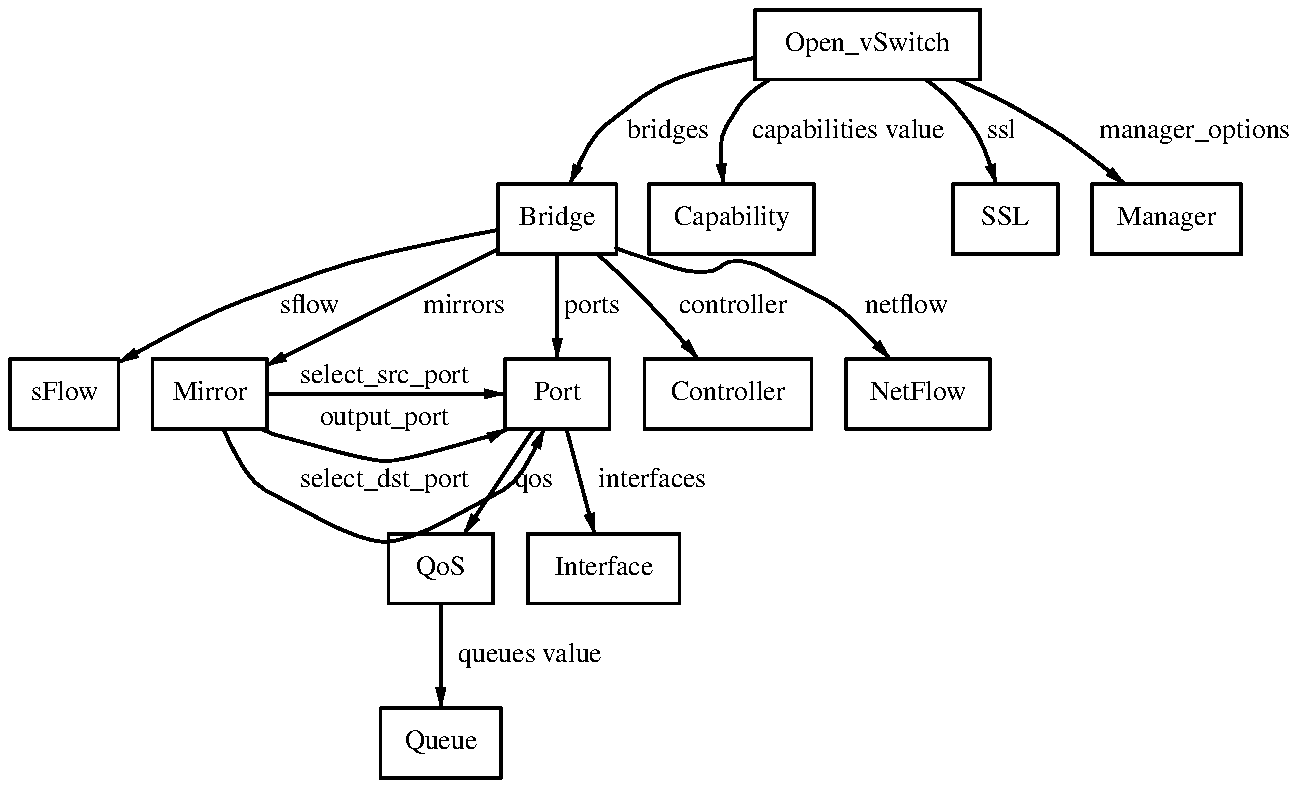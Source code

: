 .PS
linethick = 1;
box at 2.735854117,2.79404 wid 0.5917916422 height 0.349255 "Bridge"
box at 0.2716435539,1.9209025 wid 0.5432871078 height 0.349255 "sFlow"
box at 0.999288406,1.9209025 wid 0.5723870344 height 0.349255 "Mirror"
box at 2.735854117,1.9209025 wid 0.5238825 height 0.349255 "Port"
box at 3.589573039,1.9209025 wid 0.834300344 height 0.349255 "Controller"
box at 4.540315,1.9209025 wid 0.717928578 height 0.349255 "NetFlow"
box at 2.153715883,1.047765 wid 0.5238825 height 0.349255 "QoS"
box at 2.153715883,0.1746275 wid 0.6014939461 height 0.349255 "Queue"
box at 4.288083039,3.6671775 wid 1.125369461 height 0.349255 "Open_vSwitch"
box at 3.608991617,2.79404 wid 0.824660906 height 0.349255 "Capability"
box at 4.97688375,2.79404 wid 0.5238825 height 0.349255 "SSL"
box at 5.782126078,2.79404 wid 0.746986594 height 0.349255 "Manager"
box at 2.9686675,1.047765 wid 0.756695883 height 0.349255 "Interface"
spline -> from 2.442619619,2.741512048 to 2.442619619,2.741512048 to 2.152179161,2.684932738 to 1.697309449,2.583858341 to 1.319415539,2.444785 to 1.046507682,2.344339262 to 0.751526909,2.19262289 to 0.5443278877,2.078276803
"sflow" at 1.498862758,2.35747125
spline -> from 2.441222599,2.64595588 to 2.441222599,2.64595588 to 2.117044108,2.482923646 to 1.599797453,2.222868373 to 1.280857787,2.062490477
"mirrors" at 2.2701575,2.35747125
spline -> from 2.735854117,2.61731697 to 2.735854117,2.61731697 to 2.735854117,2.465880002 to 2.735854117,2.248713243 to 2.735854117,2.097346126
"ports" at 2.910481617,2.35747125
spline -> from 2.941216057,2.616897864 to 2.941216057,2.616897864 to 3.001357768,2.562972892 to 3.066389049,2.502621628 to 3.123876422,2.444785 to 3.233682194,2.334280718 to 3.350123811,2.203310093 to 3.439044134,2.100000464
"controller" at 3.613811336,2.35747125
spline -> from 3.030625337,2.650077089 to 3.030625337,2.650077089 to 3.058565737,2.638831078 to 3.08671569,2.628423279 to 3.114167133,2.6194125 to 3.486333261,2.497732058 to 3.629388109,2.623743262 to 3.977595344,2.444785 to 4.142653257,2.359985886 to 4.294369629,2.212809829 to 4.398587321,2.096018957
"netflow" at 4.482129117,2.35747125
spline -> from 1.286026761,1.9209025 to 1.286026761,1.9209025 to 1.615513928,1.9209025 to 2.151690204,1.9209025 to 2.471468082,1.9209025
"select_src_port" at 1.872425906,2.00821625
spline -> from 1.258645169,1.745436788 to 1.258645169,1.745436788 to 1.291056033,1.729929866 to 1.324654364,1.716658176 to 1.358182844,1.707437844 to 1.798942654,1.58631621 to 1.946607668,1.583661872 to 2.386599117,1.707437844 to 2.419429087,1.716728027 to 2.452189206,1.729999717 to 2.483831709,1.745436788
"output_port" at 1.872425906,1.794751594
spline -> from 1.067043876,1.745157384 to 1.067043876,1.745157384 to 1.124391547,1.623197538 to 1.219738162,1.470014295 to 1.358182844,1.39702 to 1.762550283,1.183904599 to 1.983628698,1.181389963 to 2.386599117,1.39702 to 2.523437226,1.470293699 to 2.61591995,1.623407091 to 2.671172091,1.745366937
"select_dst_port" at 1.872425906,1.48433375
spline -> from 2.61801548,1.74417947 to 2.61801548,1.74417947 to 2.517010934,1.592742502 to 2.372279662,1.375575743 to 2.271344967,1.224208626
"qos" at 2.6194125,1.48433375
spline -> from 2.782933691,1.74417947 to 2.782933691,1.74417947 to 2.82337742,1.592742502 to 2.881214048,1.375575743 to 2.921587926,1.224208626
"interfaces" at 3.211190172,1.48433375
spline -> from 2.153715883,0.87104197 to 2.153715883,0.87104197 to 2.153715883,0.719605002 to 2.153715883,0.5024661834 to 2.153715883,0.3510571558
"queues value" at 2.599993922,0.61119625
spline -> from 3.724595022,3.601727113 to 3.724595022,3.601727113 to 3.49604255,3.552831413 to 3.240737145,3.467333789 to 3.046271961,3.3179225 to 2.930598705,3.229072028 to 2.849431843,3.083781948 to 2.799139123,2.9686675
"bridges" at 3.288794633,3.23060875
spline -> from 3.794446022,3.490733874 to 3.794446022,3.490733874 to 3.724734724,3.444981469 to 3.662148228,3.388122755 to 3.618700906,3.3179225 to 3.554996794,3.215031977 to 3.554857092,3.07763506 to 3.569455951,2.96936601
"capabilities value" at 4.19106,3.23060875
spline -> from 4.579291858,3.492410298 to 4.579291858,3.492410298 to 4.646139265,3.442327131 to 4.712427864,3.383372887 to 4.763419094,3.3179225 to 4.843747744,3.214892275 to 4.898231524,3.077495358 to 4.932039408,2.969296159
"ssl" at 4.957465172,3.23060875
spline -> from 4.738831542,3.490733874 to 4.738831542,3.490733874 to 4.853876139,3.439952197 to 4.97548673,3.381067804 to 5.083616078,3.3179225 to 5.25768477,3.216219444 to 5.439437072,3.078822527 to 5.573900247,2.970204222
"manager_options" at 5.922805992,3.23060875
.PE
